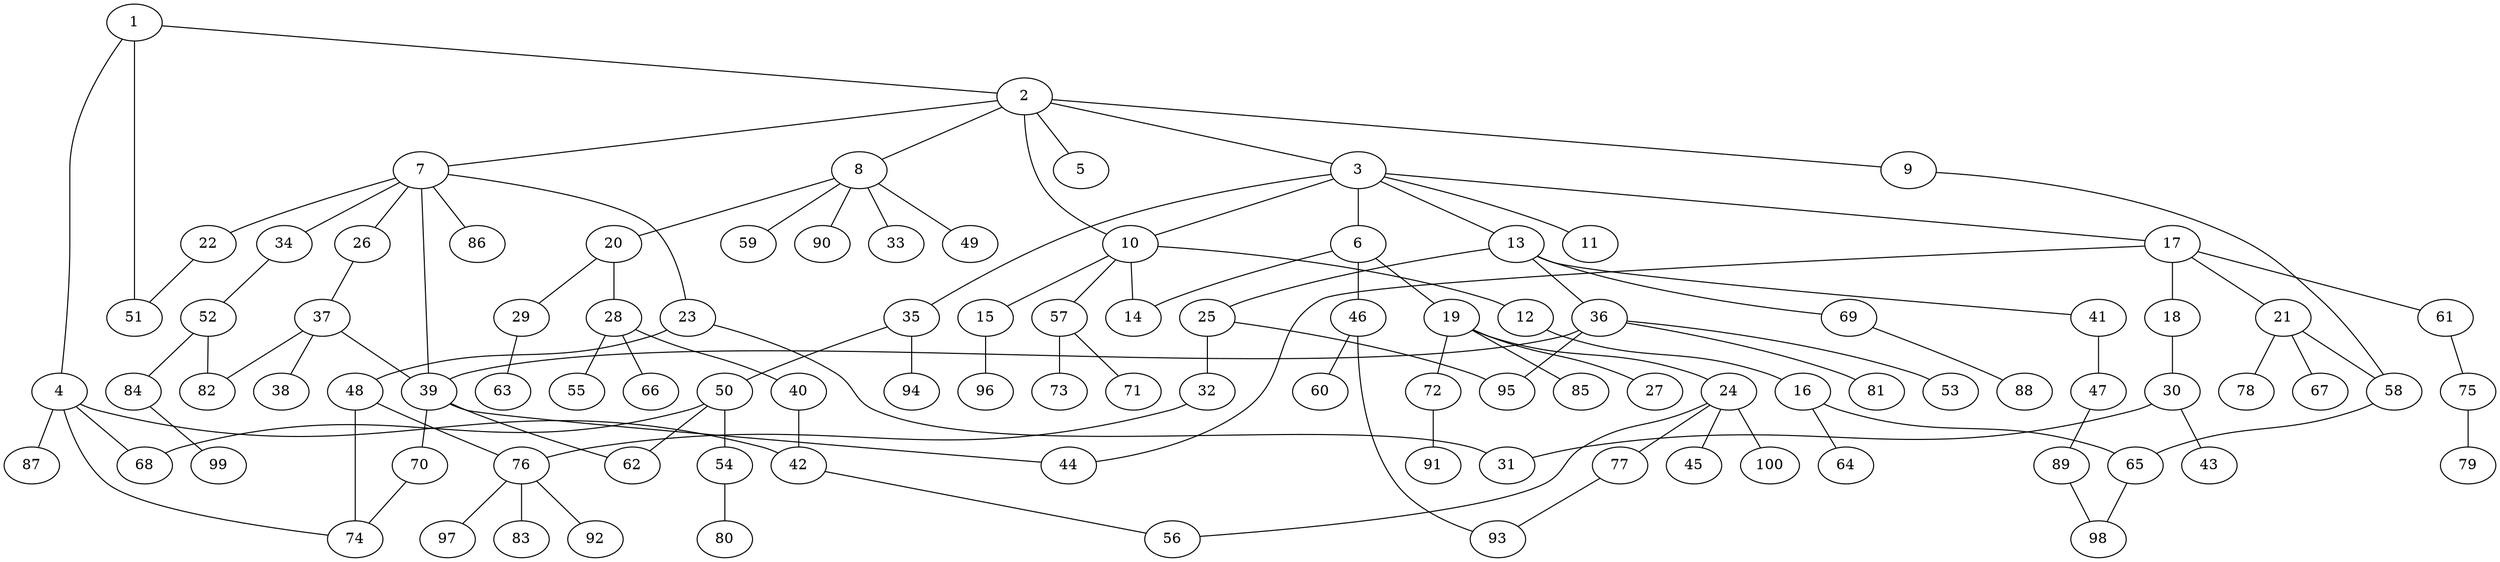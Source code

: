 graph graphname {1--2
1--4
1--51
2--3
2--5
2--7
2--8
2--9
2--10
3--6
3--10
3--11
3--13
3--17
3--35
4--42
4--68
4--74
4--87
6--14
6--19
6--46
7--22
7--23
7--26
7--34
7--39
7--86
8--20
8--33
8--49
8--59
8--90
9--58
10--12
10--14
10--15
10--57
12--16
13--25
13--36
13--41
13--69
15--96
16--64
16--65
17--18
17--21
17--44
17--61
18--30
19--24
19--27
19--72
19--85
20--28
20--29
21--58
21--67
21--78
22--51
23--31
23--48
24--45
24--56
24--77
24--100
25--32
25--95
26--37
28--40
28--55
28--66
29--63
30--31
30--43
32--76
34--52
35--50
35--94
36--39
36--53
36--81
36--95
37--38
37--39
37--82
39--44
39--62
39--70
40--42
41--47
42--56
46--60
46--93
47--89
48--74
48--76
50--54
50--62
50--68
52--82
52--84
54--80
57--71
57--73
58--65
61--75
65--98
69--88
70--74
72--91
75--79
76--83
76--92
76--97
77--93
84--99
89--98
}
